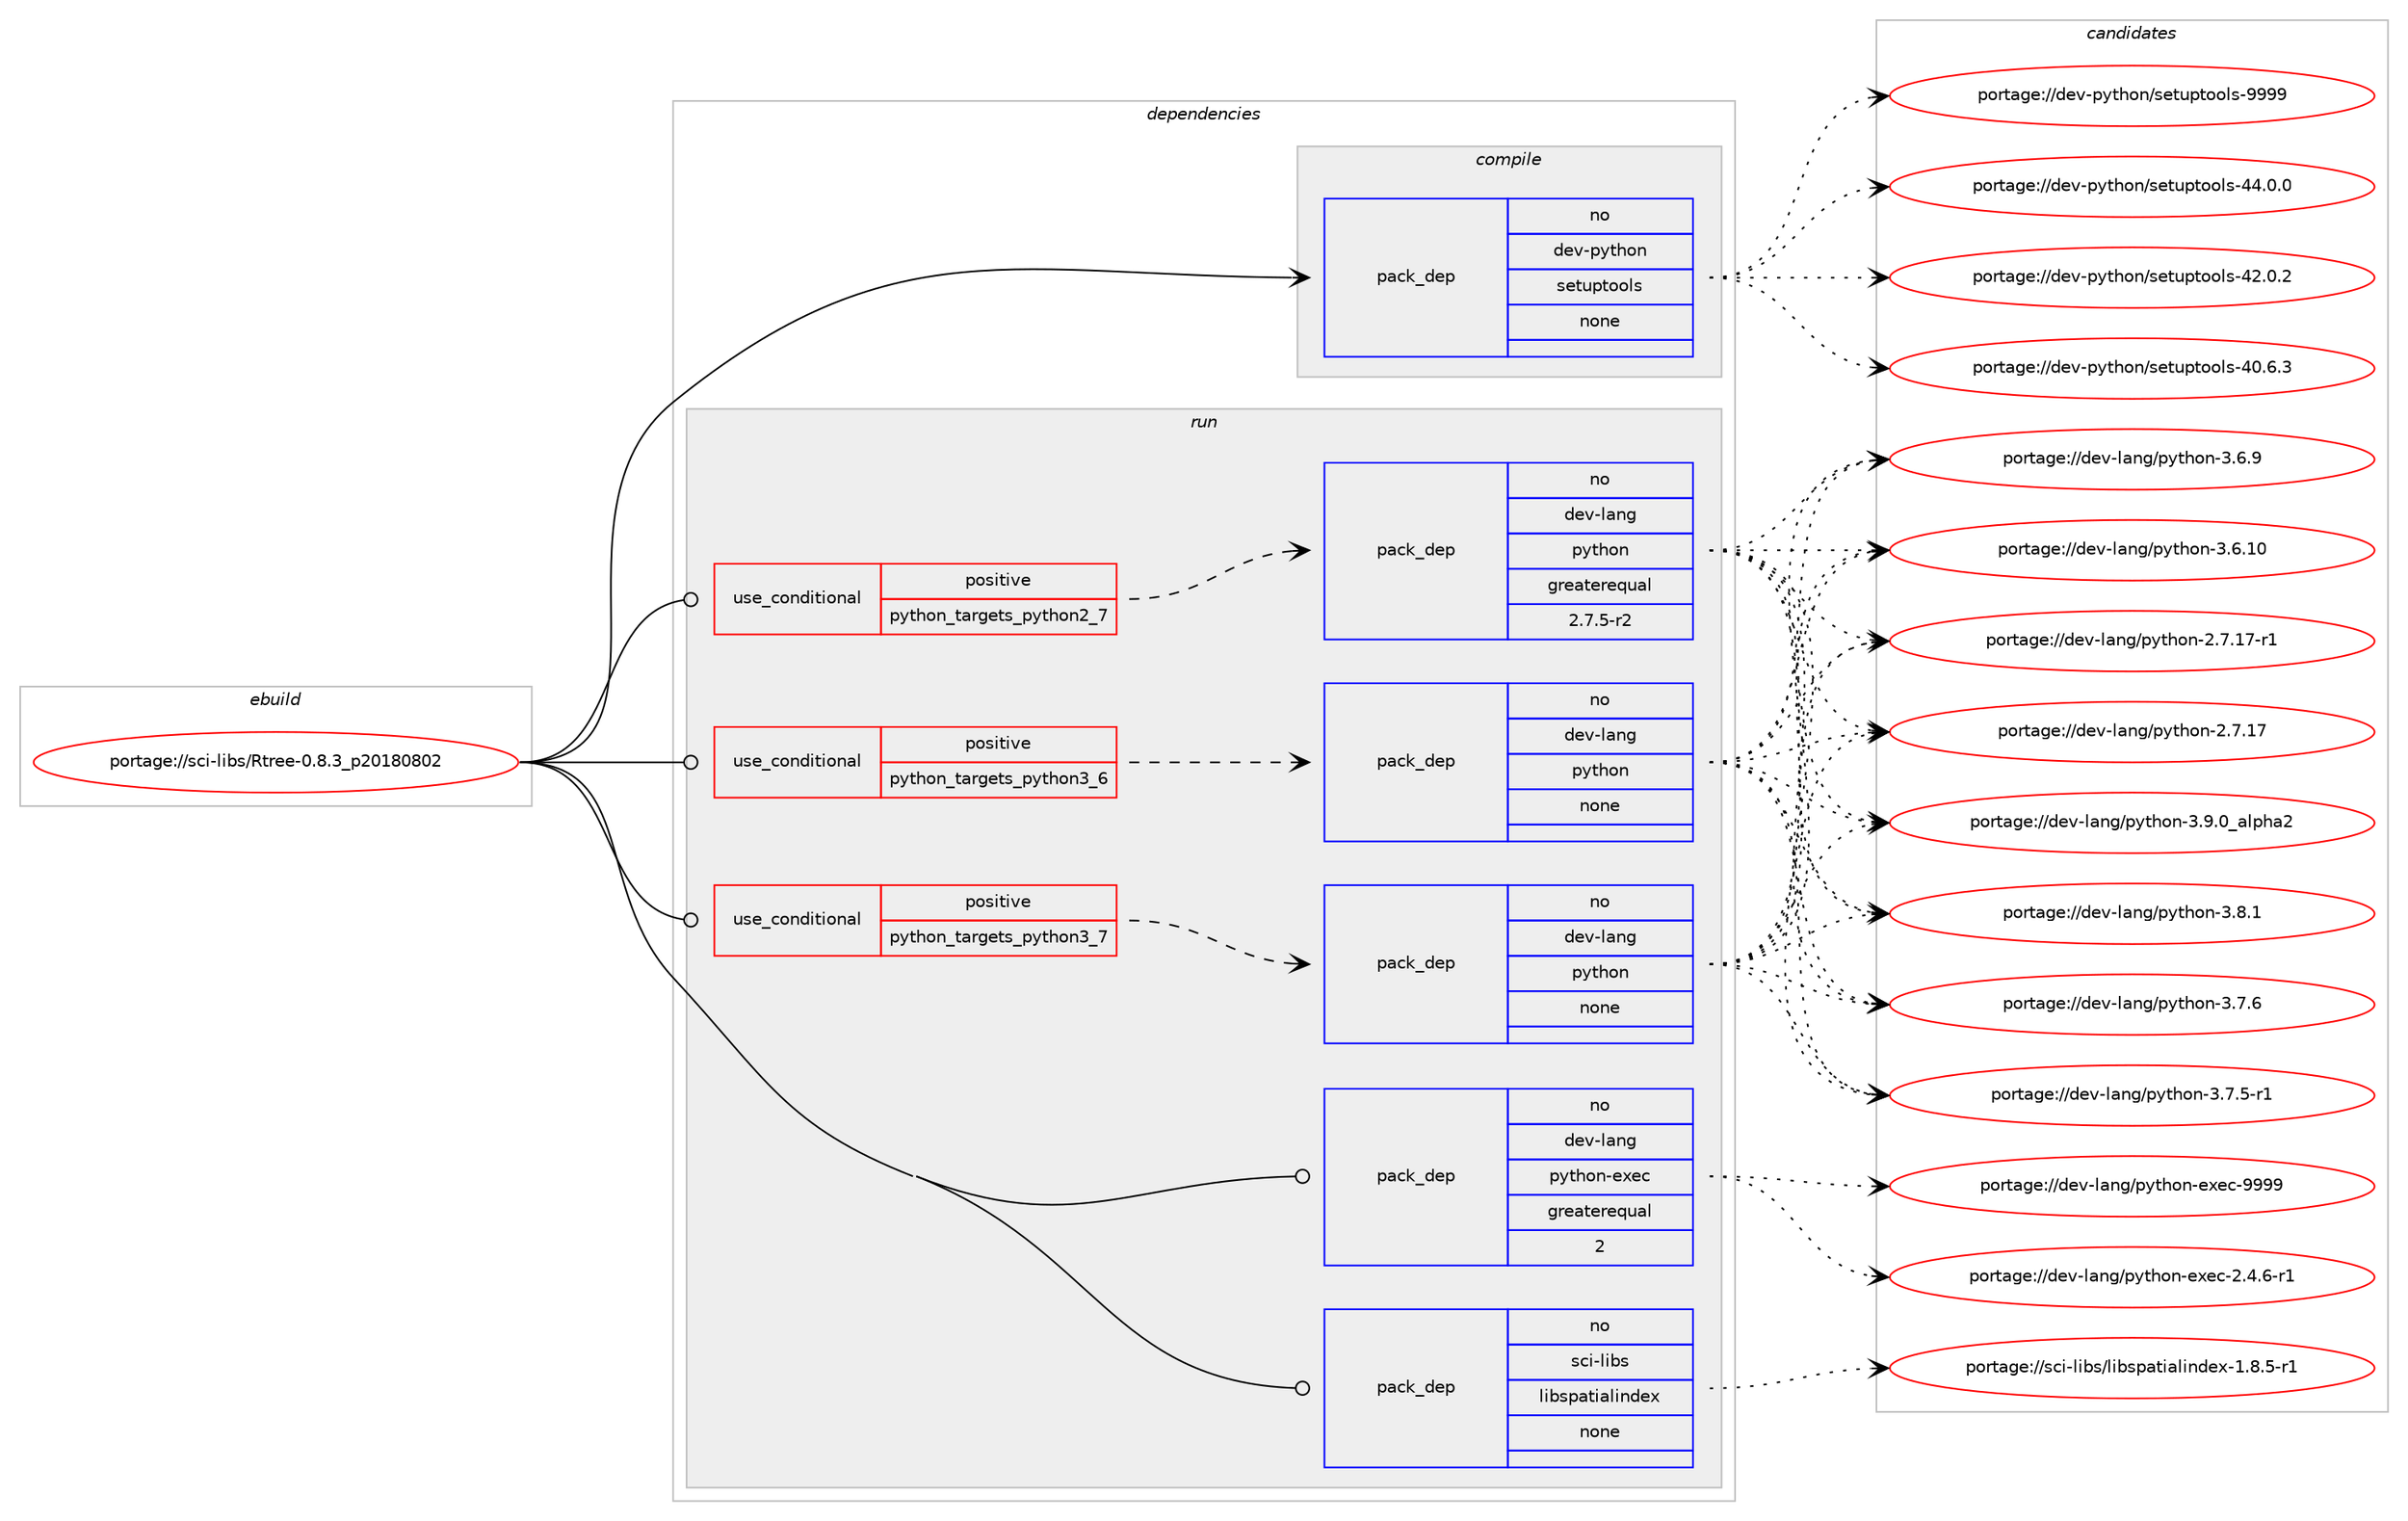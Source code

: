 digraph prolog {

# *************
# Graph options
# *************

newrank=true;
concentrate=true;
compound=true;
graph [rankdir=LR,fontname=Helvetica,fontsize=10,ranksep=1.5];#, ranksep=2.5, nodesep=0.2];
edge  [arrowhead=vee];
node  [fontname=Helvetica,fontsize=10];

# **********
# The ebuild
# **********

subgraph cluster_leftcol {
color=gray;
rank=same;
label=<<i>ebuild</i>>;
id [label="portage://sci-libs/Rtree-0.8.3_p20180802", color=red, width=4, href="../sci-libs/Rtree-0.8.3_p20180802.svg"];
}

# ****************
# The dependencies
# ****************

subgraph cluster_midcol {
color=gray;
label=<<i>dependencies</i>>;
subgraph cluster_compile {
fillcolor="#eeeeee";
style=filled;
label=<<i>compile</i>>;
subgraph pack80897 {
dependency102564 [label=<<TABLE BORDER="0" CELLBORDER="1" CELLSPACING="0" CELLPADDING="4" WIDTH="220"><TR><TD ROWSPAN="6" CELLPADDING="30">pack_dep</TD></TR><TR><TD WIDTH="110">no</TD></TR><TR><TD>dev-python</TD></TR><TR><TD>setuptools</TD></TR><TR><TD>none</TD></TR><TR><TD></TD></TR></TABLE>>, shape=none, color=blue];
}
id:e -> dependency102564:w [weight=20,style="solid",arrowhead="vee"];
}
subgraph cluster_compileandrun {
fillcolor="#eeeeee";
style=filled;
label=<<i>compile and run</i>>;
}
subgraph cluster_run {
fillcolor="#eeeeee";
style=filled;
label=<<i>run</i>>;
subgraph cond19905 {
dependency102565 [label=<<TABLE BORDER="0" CELLBORDER="1" CELLSPACING="0" CELLPADDING="4"><TR><TD ROWSPAN="3" CELLPADDING="10">use_conditional</TD></TR><TR><TD>positive</TD></TR><TR><TD>python_targets_python2_7</TD></TR></TABLE>>, shape=none, color=red];
subgraph pack80898 {
dependency102566 [label=<<TABLE BORDER="0" CELLBORDER="1" CELLSPACING="0" CELLPADDING="4" WIDTH="220"><TR><TD ROWSPAN="6" CELLPADDING="30">pack_dep</TD></TR><TR><TD WIDTH="110">no</TD></TR><TR><TD>dev-lang</TD></TR><TR><TD>python</TD></TR><TR><TD>greaterequal</TD></TR><TR><TD>2.7.5-r2</TD></TR></TABLE>>, shape=none, color=blue];
}
dependency102565:e -> dependency102566:w [weight=20,style="dashed",arrowhead="vee"];
}
id:e -> dependency102565:w [weight=20,style="solid",arrowhead="odot"];
subgraph cond19906 {
dependency102567 [label=<<TABLE BORDER="0" CELLBORDER="1" CELLSPACING="0" CELLPADDING="4"><TR><TD ROWSPAN="3" CELLPADDING="10">use_conditional</TD></TR><TR><TD>positive</TD></TR><TR><TD>python_targets_python3_6</TD></TR></TABLE>>, shape=none, color=red];
subgraph pack80899 {
dependency102568 [label=<<TABLE BORDER="0" CELLBORDER="1" CELLSPACING="0" CELLPADDING="4" WIDTH="220"><TR><TD ROWSPAN="6" CELLPADDING="30">pack_dep</TD></TR><TR><TD WIDTH="110">no</TD></TR><TR><TD>dev-lang</TD></TR><TR><TD>python</TD></TR><TR><TD>none</TD></TR><TR><TD></TD></TR></TABLE>>, shape=none, color=blue];
}
dependency102567:e -> dependency102568:w [weight=20,style="dashed",arrowhead="vee"];
}
id:e -> dependency102567:w [weight=20,style="solid",arrowhead="odot"];
subgraph cond19907 {
dependency102569 [label=<<TABLE BORDER="0" CELLBORDER="1" CELLSPACING="0" CELLPADDING="4"><TR><TD ROWSPAN="3" CELLPADDING="10">use_conditional</TD></TR><TR><TD>positive</TD></TR><TR><TD>python_targets_python3_7</TD></TR></TABLE>>, shape=none, color=red];
subgraph pack80900 {
dependency102570 [label=<<TABLE BORDER="0" CELLBORDER="1" CELLSPACING="0" CELLPADDING="4" WIDTH="220"><TR><TD ROWSPAN="6" CELLPADDING="30">pack_dep</TD></TR><TR><TD WIDTH="110">no</TD></TR><TR><TD>dev-lang</TD></TR><TR><TD>python</TD></TR><TR><TD>none</TD></TR><TR><TD></TD></TR></TABLE>>, shape=none, color=blue];
}
dependency102569:e -> dependency102570:w [weight=20,style="dashed",arrowhead="vee"];
}
id:e -> dependency102569:w [weight=20,style="solid",arrowhead="odot"];
subgraph pack80901 {
dependency102571 [label=<<TABLE BORDER="0" CELLBORDER="1" CELLSPACING="0" CELLPADDING="4" WIDTH="220"><TR><TD ROWSPAN="6" CELLPADDING="30">pack_dep</TD></TR><TR><TD WIDTH="110">no</TD></TR><TR><TD>dev-lang</TD></TR><TR><TD>python-exec</TD></TR><TR><TD>greaterequal</TD></TR><TR><TD>2</TD></TR></TABLE>>, shape=none, color=blue];
}
id:e -> dependency102571:w [weight=20,style="solid",arrowhead="odot"];
subgraph pack80902 {
dependency102572 [label=<<TABLE BORDER="0" CELLBORDER="1" CELLSPACING="0" CELLPADDING="4" WIDTH="220"><TR><TD ROWSPAN="6" CELLPADDING="30">pack_dep</TD></TR><TR><TD WIDTH="110">no</TD></TR><TR><TD>sci-libs</TD></TR><TR><TD>libspatialindex</TD></TR><TR><TD>none</TD></TR><TR><TD></TD></TR></TABLE>>, shape=none, color=blue];
}
id:e -> dependency102572:w [weight=20,style="solid",arrowhead="odot"];
}
}

# **************
# The candidates
# **************

subgraph cluster_choices {
rank=same;
color=gray;
label=<<i>candidates</i>>;

subgraph choice80897 {
color=black;
nodesep=1;
choice10010111845112121116104111110471151011161171121161111111081154557575757 [label="portage://dev-python/setuptools-9999", color=red, width=4,href="../dev-python/setuptools-9999.svg"];
choice100101118451121211161041111104711510111611711211611111110811545525246484648 [label="portage://dev-python/setuptools-44.0.0", color=red, width=4,href="../dev-python/setuptools-44.0.0.svg"];
choice100101118451121211161041111104711510111611711211611111110811545525046484650 [label="portage://dev-python/setuptools-42.0.2", color=red, width=4,href="../dev-python/setuptools-42.0.2.svg"];
choice100101118451121211161041111104711510111611711211611111110811545524846544651 [label="portage://dev-python/setuptools-40.6.3", color=red, width=4,href="../dev-python/setuptools-40.6.3.svg"];
dependency102564:e -> choice10010111845112121116104111110471151011161171121161111111081154557575757:w [style=dotted,weight="100"];
dependency102564:e -> choice100101118451121211161041111104711510111611711211611111110811545525246484648:w [style=dotted,weight="100"];
dependency102564:e -> choice100101118451121211161041111104711510111611711211611111110811545525046484650:w [style=dotted,weight="100"];
dependency102564:e -> choice100101118451121211161041111104711510111611711211611111110811545524846544651:w [style=dotted,weight="100"];
}
subgraph choice80898 {
color=black;
nodesep=1;
choice10010111845108971101034711212111610411111045514657464895971081121049750 [label="portage://dev-lang/python-3.9.0_alpha2", color=red, width=4,href="../dev-lang/python-3.9.0_alpha2.svg"];
choice100101118451089711010347112121116104111110455146564649 [label="portage://dev-lang/python-3.8.1", color=red, width=4,href="../dev-lang/python-3.8.1.svg"];
choice100101118451089711010347112121116104111110455146554654 [label="portage://dev-lang/python-3.7.6", color=red, width=4,href="../dev-lang/python-3.7.6.svg"];
choice1001011184510897110103471121211161041111104551465546534511449 [label="portage://dev-lang/python-3.7.5-r1", color=red, width=4,href="../dev-lang/python-3.7.5-r1.svg"];
choice100101118451089711010347112121116104111110455146544657 [label="portage://dev-lang/python-3.6.9", color=red, width=4,href="../dev-lang/python-3.6.9.svg"];
choice10010111845108971101034711212111610411111045514654464948 [label="portage://dev-lang/python-3.6.10", color=red, width=4,href="../dev-lang/python-3.6.10.svg"];
choice100101118451089711010347112121116104111110455046554649554511449 [label="portage://dev-lang/python-2.7.17-r1", color=red, width=4,href="../dev-lang/python-2.7.17-r1.svg"];
choice10010111845108971101034711212111610411111045504655464955 [label="portage://dev-lang/python-2.7.17", color=red, width=4,href="../dev-lang/python-2.7.17.svg"];
dependency102566:e -> choice10010111845108971101034711212111610411111045514657464895971081121049750:w [style=dotted,weight="100"];
dependency102566:e -> choice100101118451089711010347112121116104111110455146564649:w [style=dotted,weight="100"];
dependency102566:e -> choice100101118451089711010347112121116104111110455146554654:w [style=dotted,weight="100"];
dependency102566:e -> choice1001011184510897110103471121211161041111104551465546534511449:w [style=dotted,weight="100"];
dependency102566:e -> choice100101118451089711010347112121116104111110455146544657:w [style=dotted,weight="100"];
dependency102566:e -> choice10010111845108971101034711212111610411111045514654464948:w [style=dotted,weight="100"];
dependency102566:e -> choice100101118451089711010347112121116104111110455046554649554511449:w [style=dotted,weight="100"];
dependency102566:e -> choice10010111845108971101034711212111610411111045504655464955:w [style=dotted,weight="100"];
}
subgraph choice80899 {
color=black;
nodesep=1;
choice10010111845108971101034711212111610411111045514657464895971081121049750 [label="portage://dev-lang/python-3.9.0_alpha2", color=red, width=4,href="../dev-lang/python-3.9.0_alpha2.svg"];
choice100101118451089711010347112121116104111110455146564649 [label="portage://dev-lang/python-3.8.1", color=red, width=4,href="../dev-lang/python-3.8.1.svg"];
choice100101118451089711010347112121116104111110455146554654 [label="portage://dev-lang/python-3.7.6", color=red, width=4,href="../dev-lang/python-3.7.6.svg"];
choice1001011184510897110103471121211161041111104551465546534511449 [label="portage://dev-lang/python-3.7.5-r1", color=red, width=4,href="../dev-lang/python-3.7.5-r1.svg"];
choice100101118451089711010347112121116104111110455146544657 [label="portage://dev-lang/python-3.6.9", color=red, width=4,href="../dev-lang/python-3.6.9.svg"];
choice10010111845108971101034711212111610411111045514654464948 [label="portage://dev-lang/python-3.6.10", color=red, width=4,href="../dev-lang/python-3.6.10.svg"];
choice100101118451089711010347112121116104111110455046554649554511449 [label="portage://dev-lang/python-2.7.17-r1", color=red, width=4,href="../dev-lang/python-2.7.17-r1.svg"];
choice10010111845108971101034711212111610411111045504655464955 [label="portage://dev-lang/python-2.7.17", color=red, width=4,href="../dev-lang/python-2.7.17.svg"];
dependency102568:e -> choice10010111845108971101034711212111610411111045514657464895971081121049750:w [style=dotted,weight="100"];
dependency102568:e -> choice100101118451089711010347112121116104111110455146564649:w [style=dotted,weight="100"];
dependency102568:e -> choice100101118451089711010347112121116104111110455146554654:w [style=dotted,weight="100"];
dependency102568:e -> choice1001011184510897110103471121211161041111104551465546534511449:w [style=dotted,weight="100"];
dependency102568:e -> choice100101118451089711010347112121116104111110455146544657:w [style=dotted,weight="100"];
dependency102568:e -> choice10010111845108971101034711212111610411111045514654464948:w [style=dotted,weight="100"];
dependency102568:e -> choice100101118451089711010347112121116104111110455046554649554511449:w [style=dotted,weight="100"];
dependency102568:e -> choice10010111845108971101034711212111610411111045504655464955:w [style=dotted,weight="100"];
}
subgraph choice80900 {
color=black;
nodesep=1;
choice10010111845108971101034711212111610411111045514657464895971081121049750 [label="portage://dev-lang/python-3.9.0_alpha2", color=red, width=4,href="../dev-lang/python-3.9.0_alpha2.svg"];
choice100101118451089711010347112121116104111110455146564649 [label="portage://dev-lang/python-3.8.1", color=red, width=4,href="../dev-lang/python-3.8.1.svg"];
choice100101118451089711010347112121116104111110455146554654 [label="portage://dev-lang/python-3.7.6", color=red, width=4,href="../dev-lang/python-3.7.6.svg"];
choice1001011184510897110103471121211161041111104551465546534511449 [label="portage://dev-lang/python-3.7.5-r1", color=red, width=4,href="../dev-lang/python-3.7.5-r1.svg"];
choice100101118451089711010347112121116104111110455146544657 [label="portage://dev-lang/python-3.6.9", color=red, width=4,href="../dev-lang/python-3.6.9.svg"];
choice10010111845108971101034711212111610411111045514654464948 [label="portage://dev-lang/python-3.6.10", color=red, width=4,href="../dev-lang/python-3.6.10.svg"];
choice100101118451089711010347112121116104111110455046554649554511449 [label="portage://dev-lang/python-2.7.17-r1", color=red, width=4,href="../dev-lang/python-2.7.17-r1.svg"];
choice10010111845108971101034711212111610411111045504655464955 [label="portage://dev-lang/python-2.7.17", color=red, width=4,href="../dev-lang/python-2.7.17.svg"];
dependency102570:e -> choice10010111845108971101034711212111610411111045514657464895971081121049750:w [style=dotted,weight="100"];
dependency102570:e -> choice100101118451089711010347112121116104111110455146564649:w [style=dotted,weight="100"];
dependency102570:e -> choice100101118451089711010347112121116104111110455146554654:w [style=dotted,weight="100"];
dependency102570:e -> choice1001011184510897110103471121211161041111104551465546534511449:w [style=dotted,weight="100"];
dependency102570:e -> choice100101118451089711010347112121116104111110455146544657:w [style=dotted,weight="100"];
dependency102570:e -> choice10010111845108971101034711212111610411111045514654464948:w [style=dotted,weight="100"];
dependency102570:e -> choice100101118451089711010347112121116104111110455046554649554511449:w [style=dotted,weight="100"];
dependency102570:e -> choice10010111845108971101034711212111610411111045504655464955:w [style=dotted,weight="100"];
}
subgraph choice80901 {
color=black;
nodesep=1;
choice10010111845108971101034711212111610411111045101120101994557575757 [label="portage://dev-lang/python-exec-9999", color=red, width=4,href="../dev-lang/python-exec-9999.svg"];
choice10010111845108971101034711212111610411111045101120101994550465246544511449 [label="portage://dev-lang/python-exec-2.4.6-r1", color=red, width=4,href="../dev-lang/python-exec-2.4.6-r1.svg"];
dependency102571:e -> choice10010111845108971101034711212111610411111045101120101994557575757:w [style=dotted,weight="100"];
dependency102571:e -> choice10010111845108971101034711212111610411111045101120101994550465246544511449:w [style=dotted,weight="100"];
}
subgraph choice80902 {
color=black;
nodesep=1;
choice115991054510810598115471081059811511297116105971081051101001011204549465646534511449 [label="portage://sci-libs/libspatialindex-1.8.5-r1", color=red, width=4,href="../sci-libs/libspatialindex-1.8.5-r1.svg"];
dependency102572:e -> choice115991054510810598115471081059811511297116105971081051101001011204549465646534511449:w [style=dotted,weight="100"];
}
}

}
